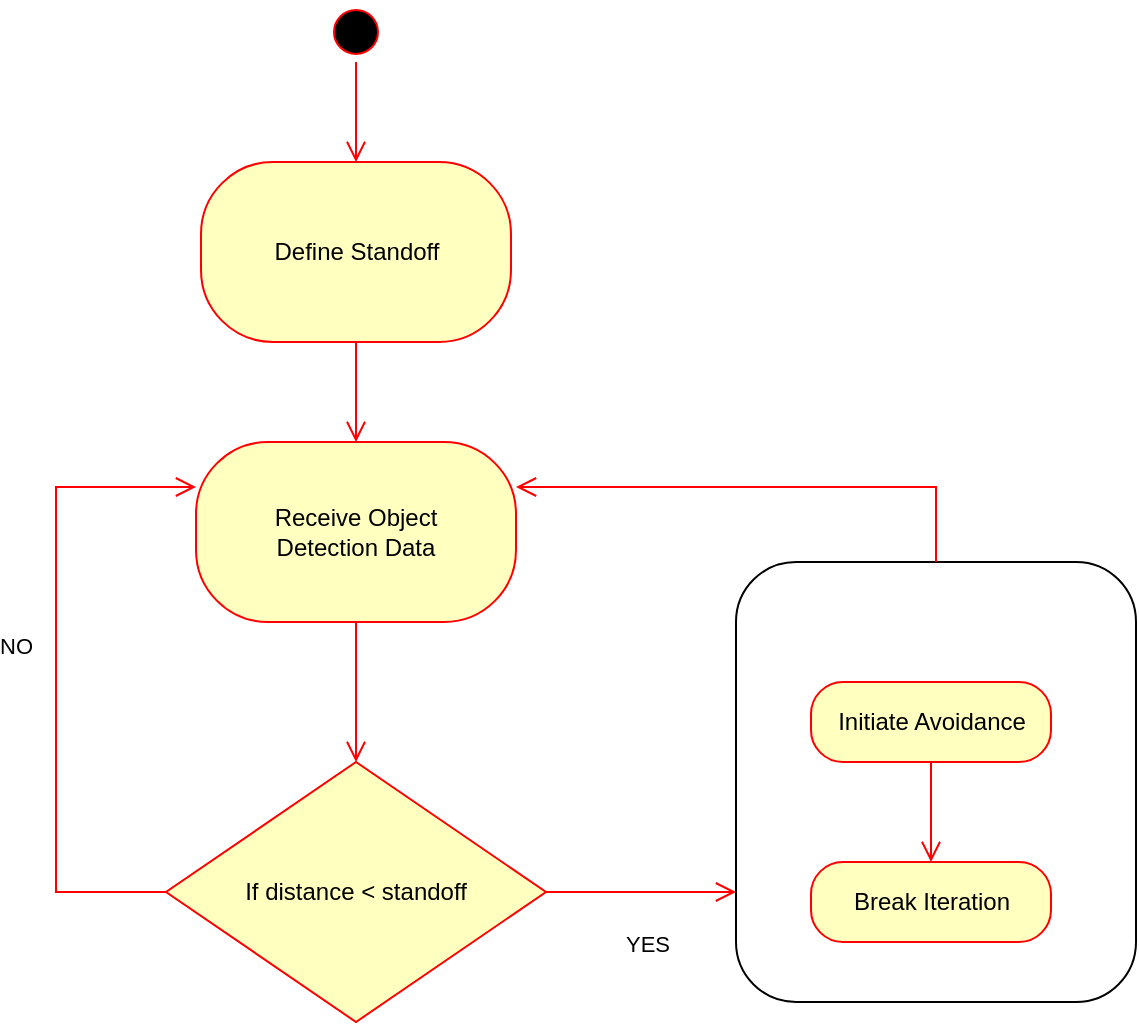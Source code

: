 <mxfile version="16.5.1" type="device"><diagram id="i3F4ti9gev00xGMFeUzN" name="Page-1"><mxGraphModel dx="1422" dy="780" grid="1" gridSize="10" guides="1" tooltips="1" connect="1" arrows="1" fold="1" page="1" pageScale="1" pageWidth="850" pageHeight="1100" math="0" shadow="0"><root><mxCell id="0"/><mxCell id="1" parent="0"/><mxCell id="HaXaQ5E0BjMqJWI1M5KT-2" value="" style="ellipse;html=1;shape=startState;fillColor=#000000;strokeColor=#ff0000;" vertex="1" parent="1"><mxGeometry x="225" y="60" width="30" height="30" as="geometry"/></mxCell><mxCell id="HaXaQ5E0BjMqJWI1M5KT-3" value="" style="edgeStyle=orthogonalEdgeStyle;html=1;verticalAlign=bottom;endArrow=open;endSize=8;strokeColor=#ff0000;rounded=0;entryX=0.5;entryY=0;entryDx=0;entryDy=0;" edge="1" source="HaXaQ5E0BjMqJWI1M5KT-2" parent="1" target="HaXaQ5E0BjMqJWI1M5KT-4"><mxGeometry relative="1" as="geometry"><mxPoint x="257.5" y="150" as="targetPoint"/></mxGeometry></mxCell><mxCell id="HaXaQ5E0BjMqJWI1M5KT-4" value="Define Standoff" style="rounded=1;whiteSpace=wrap;html=1;arcSize=40;fontColor=#000000;fillColor=#ffffc0;strokeColor=#ff0000;" vertex="1" parent="1"><mxGeometry x="162.5" y="140" width="155" height="90" as="geometry"/></mxCell><mxCell id="HaXaQ5E0BjMqJWI1M5KT-5" value="" style="edgeStyle=orthogonalEdgeStyle;html=1;verticalAlign=bottom;endArrow=open;endSize=8;strokeColor=#ff0000;rounded=0;entryX=0.5;entryY=0;entryDx=0;entryDy=0;" edge="1" source="HaXaQ5E0BjMqJWI1M5KT-4" parent="1" target="HaXaQ5E0BjMqJWI1M5KT-7"><mxGeometry relative="1" as="geometry"><mxPoint x="240.5" y="310" as="targetPoint"/></mxGeometry></mxCell><mxCell id="HaXaQ5E0BjMqJWI1M5KT-7" value="&lt;div&gt;Receive Object&lt;/div&gt;&lt;div&gt;Detection Data&lt;br&gt;&lt;/div&gt;" style="rounded=1;whiteSpace=wrap;html=1;arcSize=40;fontColor=#000000;fillColor=#ffffc0;strokeColor=#ff0000;" vertex="1" parent="1"><mxGeometry x="160" y="280" width="160" height="90" as="geometry"/></mxCell><mxCell id="HaXaQ5E0BjMqJWI1M5KT-8" value="" style="edgeStyle=orthogonalEdgeStyle;html=1;verticalAlign=bottom;endArrow=open;endSize=8;strokeColor=#ff0000;rounded=0;entryX=0.5;entryY=0;entryDx=0;entryDy=0;" edge="1" source="HaXaQ5E0BjMqJWI1M5KT-7" parent="1" target="HaXaQ5E0BjMqJWI1M5KT-12"><mxGeometry relative="1" as="geometry"><mxPoint x="240" y="420" as="targetPoint"/></mxGeometry></mxCell><mxCell id="HaXaQ5E0BjMqJWI1M5KT-12" value="If distance &amp;lt; standoff" style="rhombus;whiteSpace=wrap;html=1;fillColor=#ffffc0;strokeColor=#ff0000;" vertex="1" parent="1"><mxGeometry x="145" y="440" width="190" height="130" as="geometry"/></mxCell><mxCell id="HaXaQ5E0BjMqJWI1M5KT-13" value="NO" style="edgeStyle=orthogonalEdgeStyle;html=1;align=left;verticalAlign=bottom;endArrow=open;endSize=8;strokeColor=#ff0000;rounded=0;exitX=0;exitY=0.5;exitDx=0;exitDy=0;entryX=0;entryY=0.25;entryDx=0;entryDy=0;" edge="1" source="HaXaQ5E0BjMqJWI1M5KT-12" parent="1" target="HaXaQ5E0BjMqJWI1M5KT-7"><mxGeometry x="0.031" y="30" relative="1" as="geometry"><mxPoint x="160" y="260" as="targetPoint"/><Array as="points"><mxPoint x="90" y="505"/><mxPoint x="90" y="303"/></Array><mxPoint as="offset"/></mxGeometry></mxCell><mxCell id="HaXaQ5E0BjMqJWI1M5KT-14" value="YES" style="edgeStyle=orthogonalEdgeStyle;html=1;align=left;verticalAlign=top;endArrow=open;endSize=8;strokeColor=#ff0000;rounded=0;exitX=1;exitY=0.5;exitDx=0;exitDy=0;entryX=0;entryY=0.75;entryDx=0;entryDy=0;" edge="1" source="HaXaQ5E0BjMqJWI1M5KT-12" parent="1" target="HaXaQ5E0BjMqJWI1M5KT-21"><mxGeometry x="-0.233" y="-12" relative="1" as="geometry"><mxPoint x="450" y="590" as="targetPoint"/><mxPoint x="1" y="1" as="offset"/></mxGeometry></mxCell><mxCell id="HaXaQ5E0BjMqJWI1M5KT-16" value="Initiate Avoidance" style="rounded=1;whiteSpace=wrap;html=1;arcSize=40;fontColor=#000000;fillColor=#ffffc0;strokeColor=#ff0000;" vertex="1" parent="1"><mxGeometry x="467.5" y="400" width="120" height="40" as="geometry"/></mxCell><mxCell id="HaXaQ5E0BjMqJWI1M5KT-18" value="Break Iteration" style="rounded=1;whiteSpace=wrap;html=1;arcSize=40;fontColor=#000000;fillColor=#ffffc0;strokeColor=#ff0000;" vertex="1" parent="1"><mxGeometry x="467.5" y="490" width="120" height="40" as="geometry"/></mxCell><mxCell id="HaXaQ5E0BjMqJWI1M5KT-20" value="" style="edgeStyle=orthogonalEdgeStyle;html=1;verticalAlign=bottom;endArrow=open;endSize=8;strokeColor=#ff0000;rounded=0;entryX=0.5;entryY=0;entryDx=0;entryDy=0;exitX=0.5;exitY=1;exitDx=0;exitDy=0;" edge="1" parent="1" source="HaXaQ5E0BjMqJWI1M5KT-16" target="HaXaQ5E0BjMqJWI1M5KT-18"><mxGeometry relative="1" as="geometry"><mxPoint x="147.5" y="410" as="targetPoint"/><mxPoint x="147.5" y="340" as="sourcePoint"/></mxGeometry></mxCell><mxCell id="HaXaQ5E0BjMqJWI1M5KT-21" value="" style="rounded=1;whiteSpace=wrap;html=1;fillColor=none;" vertex="1" parent="1"><mxGeometry x="430" y="340" width="200" height="220" as="geometry"/></mxCell><mxCell id="HaXaQ5E0BjMqJWI1M5KT-22" value="" style="edgeStyle=orthogonalEdgeStyle;html=1;verticalAlign=bottom;endArrow=open;endSize=8;strokeColor=#ff0000;rounded=0;entryX=1;entryY=0.25;entryDx=0;entryDy=0;exitX=0.5;exitY=0;exitDx=0;exitDy=0;" edge="1" parent="1" source="HaXaQ5E0BjMqJWI1M5KT-21" target="HaXaQ5E0BjMqJWI1M5KT-7"><mxGeometry relative="1" as="geometry"><mxPoint x="260" y="460" as="targetPoint"/><mxPoint x="260" y="390" as="sourcePoint"/></mxGeometry></mxCell></root></mxGraphModel></diagram></mxfile>